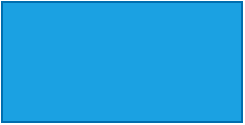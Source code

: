 <mxfile>
    <diagram id="iH54r0qm6zSdKlOZgphc" name="Page-1">
        <mxGraphModel dx="595" dy="267" grid="1" gridSize="10" guides="1" tooltips="1" connect="1" arrows="1" fold="1" page="1" pageScale="1" pageWidth="850" pageHeight="1100" math="0" shadow="0">
            <root>
                <mxCell id="0"/>
                <mxCell id="1" parent="0"/>
                <mxCell id="2" value="" style="rounded=0;whiteSpace=wrap;html=1;fillColor=#1ba1e2;fontColor=#ffffff;strokeColor=#006EAF;" vertex="1" parent="1">
                    <mxGeometry x="250" y="110" width="120" height="60" as="geometry"/>
                </mxCell>
            </root>
        </mxGraphModel>
    </diagram>
</mxfile>